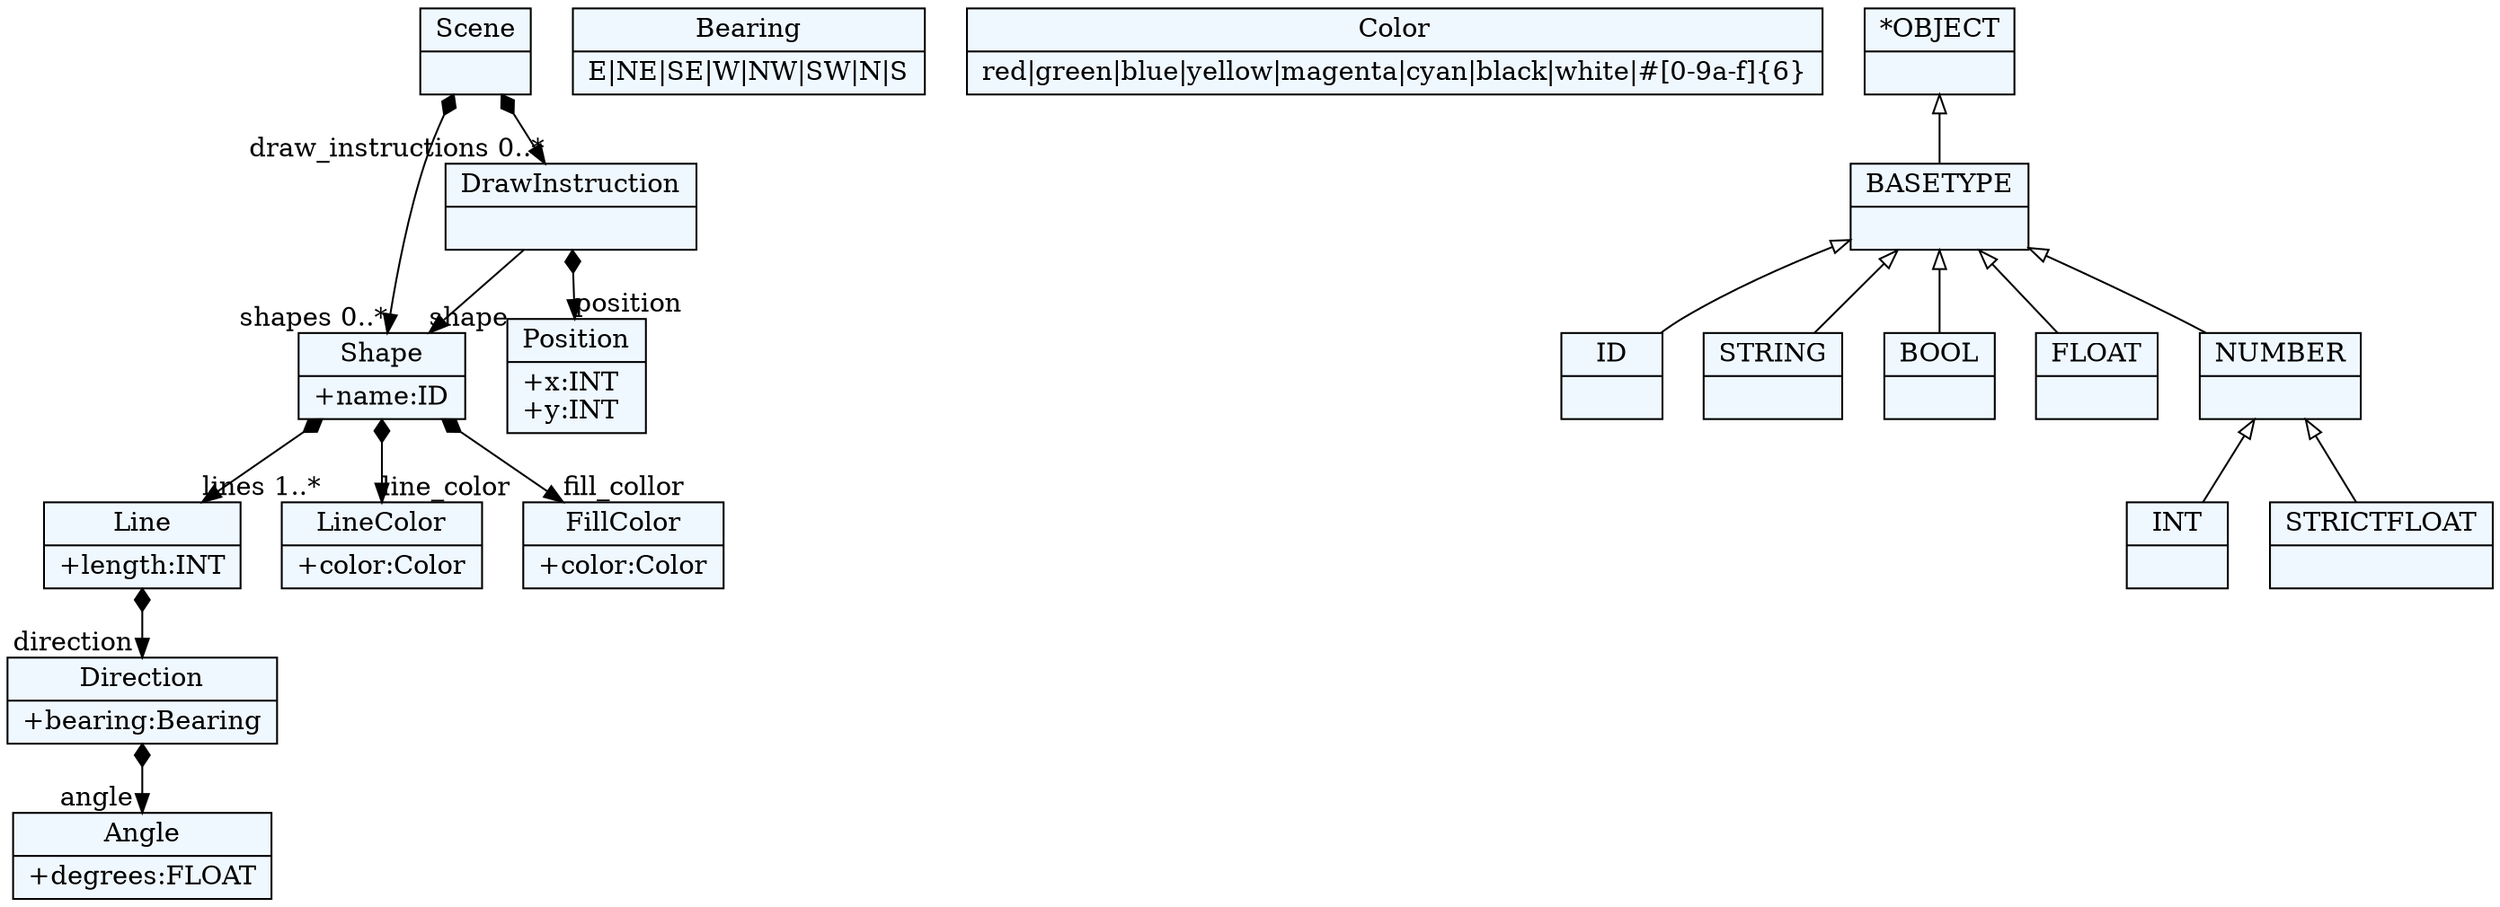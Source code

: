 
    digraph textX {
    fontname = "Bitstream Vera Sans"
    fontsize = 8
    node[
        shape=record,
        style=filled,
        fillcolor=aliceblue
    ]
    nodesep = 0.3
    edge[dir=black,arrowtail=empty]


140194137499712[ label="{Scene|}"]

140194137503168[ label="{Shape|+name:ID\l}"]

140194137507152[ label="{Line|+length:INT\l}"]

140194137510560[ label="{Direction|+bearing:Bearing\l}"]

140194137513968[ label="{Bearing|E\|NE\|SE\|W\|NW\|SW\|N\|S}"]

140194137517376[ label="{Angle|+degrees:FLOAT\l}"]

140194137502224[ label="{LineColor|+color:Color\l}"]

140194137520208[ label="{FillColor|+color:Color\l}"]

140194137523616[ label="{Color|red\|green\|blue\|yellow\|magenta\|cyan\|black\|white\|#[0-9a-f]\{6\}}"]

140194137527600[ label="{DrawInstruction|}"]

140194166934240[ label="{Position|+x:INT\l+y:INT\l}"]

140194140579920[ label="{ID|}"]

140194140583328[ label="{STRING|}"]

140194140586736[ label="{BOOL|}"]

140194140582384[ label="{INT|}"]

140194140590144[ label="{FLOAT|}"]

140194140592976[ label="{STRICTFLOAT|}"]

140194140596384[ label="{NUMBER|}"]

140194140600368[ label="{BASETYPE|}"]

140194140603776[ label="{*OBJECT|}"]



140194137499712 -> 140194137503168[arrowtail=diamond, dir=both, headlabel="shapes 0..*"]
140194137499712 -> 140194137527600[arrowtail=diamond, dir=both, headlabel="draw_instructions 0..*"]
140194137503168 -> 140194137502224[arrowtail=diamond, dir=both, headlabel="line_color "]
140194137503168 -> 140194137520208[arrowtail=diamond, dir=both, headlabel="fill_collor "]
140194137503168 -> 140194137507152[arrowtail=diamond, dir=both, headlabel="lines 1..*"]
140194137507152 -> 140194137510560[arrowtail=diamond, dir=both, headlabel="direction "]
140194137510560 -> 140194137517376[arrowtail=diamond, dir=both, headlabel="angle "]
140194137527600 -> 140194137503168[headlabel="shape "]
140194137527600 -> 140194166934240[arrowtail=diamond, dir=both, headlabel="position "]
140194140596384 -> 140194140592976 [dir=back]
140194140596384 -> 140194140582384 [dir=back]
140194140600368 -> 140194140596384 [dir=back]
140194140600368 -> 140194140590144 [dir=back]
140194140600368 -> 140194140586736 [dir=back]
140194140600368 -> 140194140579920 [dir=back]
140194140600368 -> 140194140583328 [dir=back]
140194140603776 -> 140194140600368 [dir=back]

}
